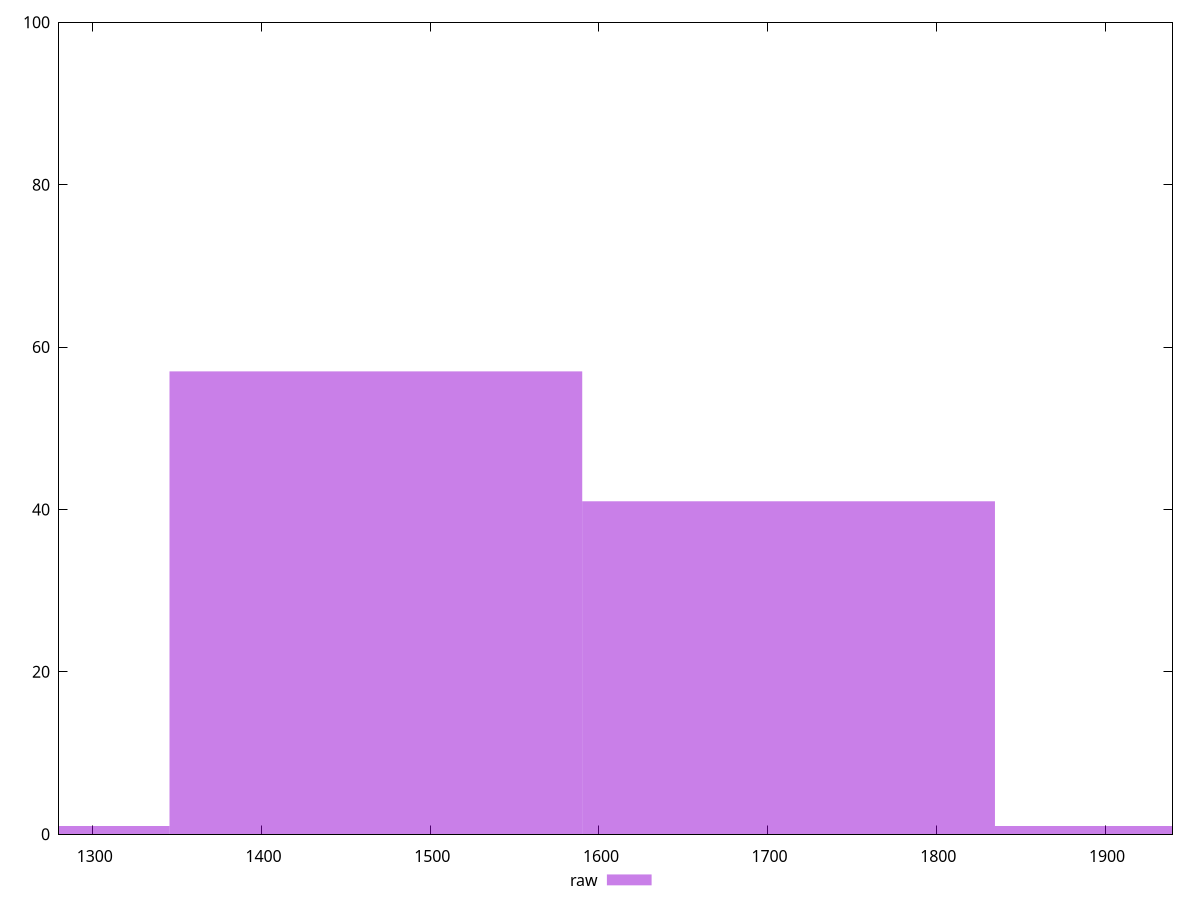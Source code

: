 reset

$raw <<EOF
1467.8118341169813 57
1712.4471398031449 41
1223.1765284308178 1
1957.0824454893084 1
EOF

set key outside below
set boxwidth 244.63530568616355
set xrange [1280:1940]
set yrange [0:100]
set trange [0:100]
set style fill transparent solid 0.5 noborder
set terminal svg size 640, 490 enhanced background rgb 'white'
set output "report_00025_2021-02-22T21:38:55.199Z/uses-webp-images/samples/pages/raw/histogram.svg"

plot $raw title "raw" with boxes

reset
